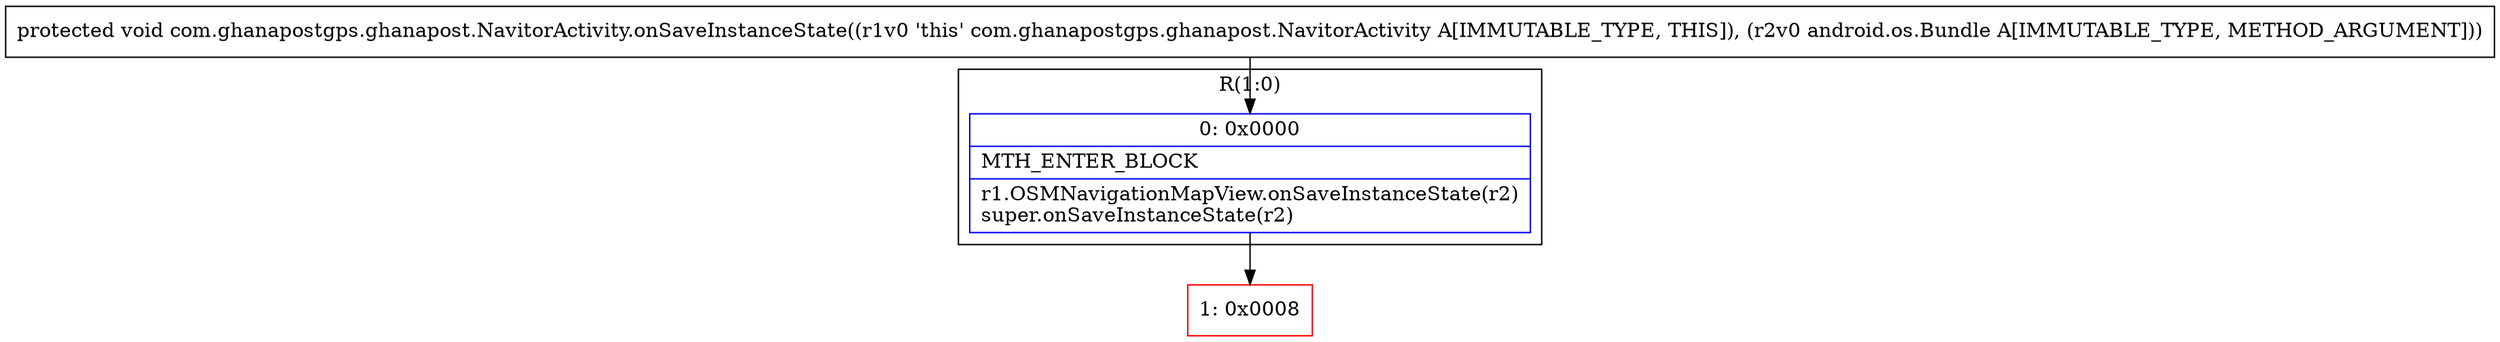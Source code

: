 digraph "CFG forcom.ghanapostgps.ghanapost.NavitorActivity.onSaveInstanceState(Landroid\/os\/Bundle;)V" {
subgraph cluster_Region_869451878 {
label = "R(1:0)";
node [shape=record,color=blue];
Node_0 [shape=record,label="{0\:\ 0x0000|MTH_ENTER_BLOCK\l|r1.OSMNavigationMapView.onSaveInstanceState(r2)\lsuper.onSaveInstanceState(r2)\l}"];
}
Node_1 [shape=record,color=red,label="{1\:\ 0x0008}"];
MethodNode[shape=record,label="{protected void com.ghanapostgps.ghanapost.NavitorActivity.onSaveInstanceState((r1v0 'this' com.ghanapostgps.ghanapost.NavitorActivity A[IMMUTABLE_TYPE, THIS]), (r2v0 android.os.Bundle A[IMMUTABLE_TYPE, METHOD_ARGUMENT])) }"];
MethodNode -> Node_0;
Node_0 -> Node_1;
}

